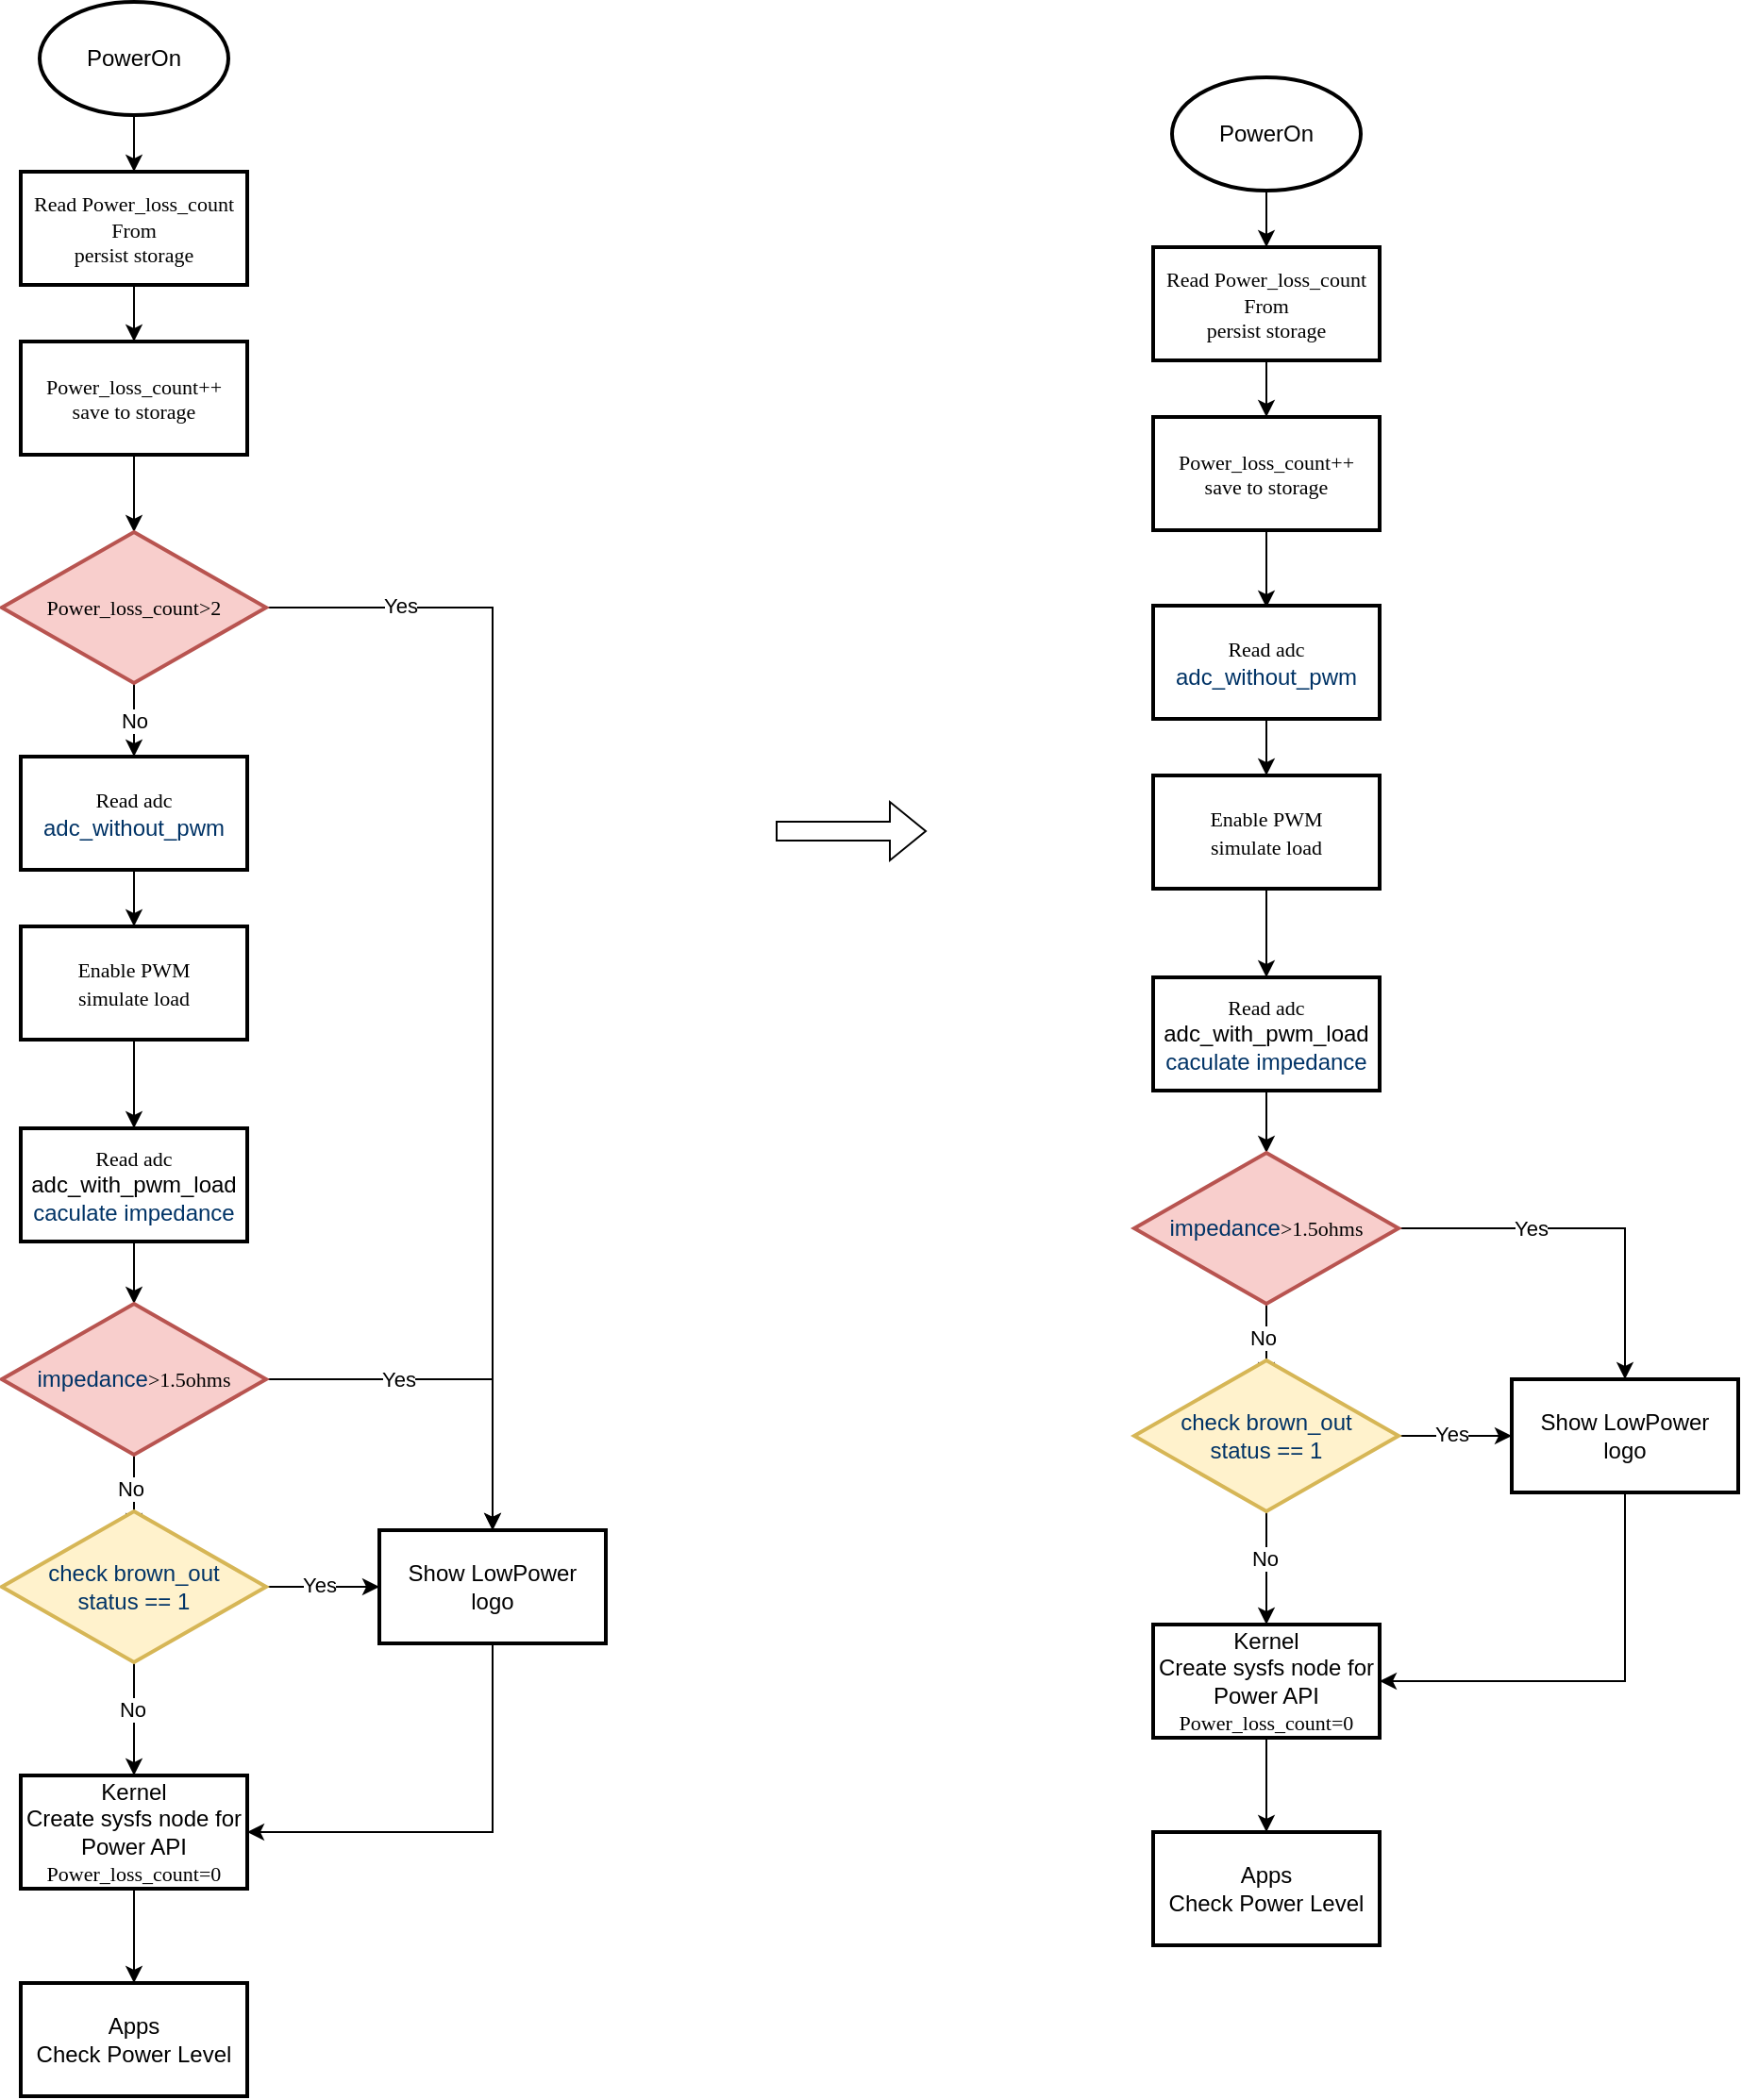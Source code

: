 <mxfile version="28.1.1">
  <diagram id="6a731a19-8d31-9384-78a2-239565b7b9f0" name="Page-1">
    <mxGraphModel dx="2066" dy="1126" grid="1" gridSize="10" guides="1" tooltips="1" connect="1" arrows="1" fold="1" page="1" pageScale="1" pageWidth="1169" pageHeight="827" background="none" math="0" shadow="0">
      <root>
        <mxCell id="0" />
        <mxCell id="1" parent="0" />
        <mxCell id="_kBXWFejIb_EE7BbCG-I-61" value="" style="edgeStyle=orthogonalEdgeStyle;rounded=0;orthogonalLoop=1;jettySize=auto;html=1;arcSize=20;" parent="1" source="_kBXWFejIb_EE7BbCG-I-55" target="_kBXWFejIb_EE7BbCG-I-60" edge="1">
          <mxGeometry relative="1" as="geometry" />
        </mxCell>
        <mxCell id="_kBXWFejIb_EE7BbCG-I-55" value="PowerOn" style="strokeWidth=2;html=1;shape=mxgraph.flowchart.start_1;whiteSpace=wrap;" parent="1" vertex="1">
          <mxGeometry x="90" y="60" width="100" height="60" as="geometry" />
        </mxCell>
        <mxCell id="_kBXWFejIb_EE7BbCG-I-65" value="" style="edgeStyle=orthogonalEdgeStyle;rounded=0;orthogonalLoop=1;jettySize=auto;html=1;" parent="1" source="_kBXWFejIb_EE7BbCG-I-60" target="_kBXWFejIb_EE7BbCG-I-64" edge="1">
          <mxGeometry relative="1" as="geometry" />
        </mxCell>
        <mxCell id="_kBXWFejIb_EE7BbCG-I-60" value="&lt;span style=&quot;font-family: Verdana; font-size: 11px;&quot;&gt;Read Power_loss_count From&lt;/span&gt;&lt;div style=&quot;font-family: Verdana; font-size: 11px;&quot;&gt;persist storage&lt;/div&gt;" style="whiteSpace=wrap;html=1;strokeWidth=2;" parent="1" vertex="1">
          <mxGeometry x="80" y="150" width="120" height="60" as="geometry" />
        </mxCell>
        <mxCell id="_kBXWFejIb_EE7BbCG-I-67" value="" style="edgeStyle=orthogonalEdgeStyle;rounded=0;orthogonalLoop=1;jettySize=auto;html=1;" parent="1" source="_kBXWFejIb_EE7BbCG-I-64" target="_kBXWFejIb_EE7BbCG-I-66" edge="1">
          <mxGeometry relative="1" as="geometry" />
        </mxCell>
        <mxCell id="_kBXWFejIb_EE7BbCG-I-64" value="&lt;div style=&quot;&quot;&gt;&lt;span style=&quot;font-family: Verdana; font-size: 11px;&quot;&gt;Power_loss_count++&lt;/span&gt;&lt;/div&gt;&lt;div style=&quot;font-family: Verdana; font-size: 11px;&quot;&gt;save&lt;span style=&quot;background-color: initial;&quot;&gt;&amp;nbsp;to storage&lt;/span&gt;&lt;/div&gt;" style="whiteSpace=wrap;html=1;strokeWidth=2;" parent="1" vertex="1">
          <mxGeometry x="80" y="240" width="120" height="60" as="geometry" />
        </mxCell>
        <mxCell id="SKCpgI_frcPjiy6nd3Ko-3" value="" style="edgeStyle=orthogonalEdgeStyle;rounded=0;orthogonalLoop=1;jettySize=auto;html=1;" parent="1" source="_kBXWFejIb_EE7BbCG-I-66" target="SKCpgI_frcPjiy6nd3Ko-2" edge="1">
          <mxGeometry relative="1" as="geometry" />
        </mxCell>
        <mxCell id="ySw72HQaf3vWD3w9xH6S-7" value="Yes" style="edgeLabel;html=1;align=center;verticalAlign=middle;resizable=0;points=[];" parent="SKCpgI_frcPjiy6nd3Ko-3" vertex="1" connectable="0">
          <mxGeometry x="-0.768" y="1" relative="1" as="geometry">
            <mxPoint as="offset" />
          </mxGeometry>
        </mxCell>
        <mxCell id="ySw72HQaf3vWD3w9xH6S-2" value="No" style="edgeStyle=orthogonalEdgeStyle;rounded=0;orthogonalLoop=1;jettySize=auto;html=1;" parent="1" source="_kBXWFejIb_EE7BbCG-I-66" target="ySw72HQaf3vWD3w9xH6S-1" edge="1">
          <mxGeometry relative="1" as="geometry" />
        </mxCell>
        <mxCell id="_kBXWFejIb_EE7BbCG-I-66" value="&lt;span style=&quot;font-family: Verdana; font-size: 11px;&quot;&gt;Power_loss_count&lt;/span&gt;&lt;span style=&quot;font-family: Verdana; font-size: 11px;&quot;&gt;&amp;gt;2&lt;/span&gt;" style="rhombus;whiteSpace=wrap;html=1;strokeWidth=2;fillColor=#f8cecc;strokeColor=#b85450;" parent="1" vertex="1">
          <mxGeometry x="70" y="341" width="140" height="80" as="geometry" />
        </mxCell>
        <mxCell id="_kBXWFejIb_EE7BbCG-I-82" value="" style="edgeStyle=orthogonalEdgeStyle;rounded=0;orthogonalLoop=1;jettySize=auto;html=1;" parent="1" source="_kBXWFejIb_EE7BbCG-I-70" target="_kBXWFejIb_EE7BbCG-I-81" edge="1">
          <mxGeometry relative="1" as="geometry" />
        </mxCell>
        <mxCell id="_kBXWFejIb_EE7BbCG-I-70" value="&lt;font face=&quot;Verdana&quot;&gt;&lt;span style=&quot;font-size: 11px;&quot;&gt;Enable PWM&lt;/span&gt;&lt;/font&gt;&lt;div&gt;&lt;font face=&quot;Verdana&quot;&gt;&lt;span style=&quot;font-size: 11px;&quot;&gt;simulate load&lt;/span&gt;&lt;/font&gt;&lt;/div&gt;" style="whiteSpace=wrap;html=1;strokeWidth=2;" parent="1" vertex="1">
          <mxGeometry x="80" y="550" width="120" height="60" as="geometry" />
        </mxCell>
        <mxCell id="ySw72HQaf3vWD3w9xH6S-5" value="" style="edgeStyle=orthogonalEdgeStyle;rounded=0;orthogonalLoop=1;jettySize=auto;html=1;" parent="1" source="_kBXWFejIb_EE7BbCG-I-81" target="ySw72HQaf3vWD3w9xH6S-3" edge="1">
          <mxGeometry relative="1" as="geometry" />
        </mxCell>
        <mxCell id="_kBXWFejIb_EE7BbCG-I-81" value="&lt;font face=&quot;Verdana&quot;&gt;&lt;span style=&quot;font-size: 11px;&quot;&gt;Read adc&lt;br&gt;&lt;/span&gt;&lt;/font&gt;adc_with_pwm_load&lt;font face=&quot;Verdana&quot;&gt;&lt;span style=&quot;font-size: 11px;&quot;&gt;&lt;br&gt;&lt;/span&gt;&lt;/font&gt;&lt;span style=&quot;color: #003366;&quot;&gt;caculate impedance&lt;/span&gt;&lt;font face=&quot;Verdana&quot;&gt;&lt;span style=&quot;font-size: 11px;&quot;&gt;&lt;/span&gt;&lt;/font&gt;" style="whiteSpace=wrap;html=1;strokeWidth=2;" parent="1" vertex="1">
          <mxGeometry x="80" y="657" width="120" height="60" as="geometry" />
        </mxCell>
        <mxCell id="_kBXWFejIb_EE7BbCG-I-86" value="" style="edgeStyle=orthogonalEdgeStyle;rounded=0;orthogonalLoop=1;jettySize=auto;html=1;" parent="1" source="_kBXWFejIb_EE7BbCG-I-83" target="_kBXWFejIb_EE7BbCG-I-85" edge="1">
          <mxGeometry relative="1" as="geometry" />
        </mxCell>
        <mxCell id="_kBXWFejIb_EE7BbCG-I-83" value="Kernel&lt;br&gt;&lt;div&gt;Create sysfs node for&lt;br&gt;Power API&lt;br&gt;&lt;/div&gt;&lt;div&gt;&lt;span style=&quot;font-family: Verdana; font-size: 11px; background-color: transparent; color: light-dark(rgb(0, 0, 0), rgb(255, 255, 255));&quot;&gt;Power_loss_count&lt;/span&gt;&lt;span style=&quot;font-family: Verdana; font-size: 11px;&quot;&gt;=0&lt;/span&gt;&lt;/div&gt;" style="whiteSpace=wrap;html=1;strokeWidth=2;" parent="1" vertex="1">
          <mxGeometry x="80" y="1000" width="120" height="60" as="geometry" />
        </mxCell>
        <mxCell id="_kBXWFejIb_EE7BbCG-I-85" value="Apps&lt;br&gt;Check Power Level" style="whiteSpace=wrap;html=1;strokeWidth=2;" parent="1" vertex="1">
          <mxGeometry x="80" y="1110" width="120" height="60" as="geometry" />
        </mxCell>
        <mxCell id="ySw72HQaf3vWD3w9xH6S-8" style="edgeStyle=orthogonalEdgeStyle;rounded=0;orthogonalLoop=1;jettySize=auto;html=1;entryX=1;entryY=0.5;entryDx=0;entryDy=0;" parent="1" source="SKCpgI_frcPjiy6nd3Ko-2" target="_kBXWFejIb_EE7BbCG-I-83" edge="1">
          <mxGeometry relative="1" as="geometry">
            <Array as="points">
              <mxPoint x="330" y="1030" />
            </Array>
          </mxGeometry>
        </mxCell>
        <mxCell id="SKCpgI_frcPjiy6nd3Ko-2" value="Show LowPower&lt;br&gt;logo" style="whiteSpace=wrap;html=1;strokeWidth=2;" parent="1" vertex="1">
          <mxGeometry x="270" y="870" width="120" height="60" as="geometry" />
        </mxCell>
        <mxCell id="ySw72HQaf3vWD3w9xH6S-4" value="" style="edgeStyle=orthogonalEdgeStyle;rounded=0;orthogonalLoop=1;jettySize=auto;html=1;" parent="1" source="ySw72HQaf3vWD3w9xH6S-1" target="_kBXWFejIb_EE7BbCG-I-70" edge="1">
          <mxGeometry relative="1" as="geometry" />
        </mxCell>
        <mxCell id="ySw72HQaf3vWD3w9xH6S-1" value="&lt;font face=&quot;Verdana&quot;&gt;&lt;span style=&quot;font-size: 11px;&quot;&gt;Read adc&lt;br&gt;&lt;/span&gt;&lt;/font&gt;&lt;span style=&quot;color: #003366;&quot;&gt;adc_without_pwm&lt;/span&gt;&lt;font face=&quot;Verdana&quot;&gt;&lt;span style=&quot;font-size: 11px;&quot;&gt;&lt;/span&gt;&lt;/font&gt;" style="whiteSpace=wrap;html=1;strokeWidth=2;" parent="1" vertex="1">
          <mxGeometry x="80" y="460" width="120" height="60" as="geometry" />
        </mxCell>
        <mxCell id="ySw72HQaf3vWD3w9xH6S-6" value="" style="edgeStyle=orthogonalEdgeStyle;rounded=0;orthogonalLoop=1;jettySize=auto;html=1;" parent="1" source="ySw72HQaf3vWD3w9xH6S-3" target="SKCpgI_frcPjiy6nd3Ko-2" edge="1">
          <mxGeometry relative="1" as="geometry" />
        </mxCell>
        <mxCell id="ySw72HQaf3vWD3w9xH6S-10" value="Yes" style="edgeLabel;html=1;align=center;verticalAlign=middle;resizable=0;points=[];" parent="ySw72HQaf3vWD3w9xH6S-6" vertex="1" connectable="0">
          <mxGeometry x="-0.171" y="1" relative="1" as="geometry">
            <mxPoint x="-13" y="1" as="offset" />
          </mxGeometry>
        </mxCell>
        <mxCell id="ySw72HQaf3vWD3w9xH6S-9" value="" style="edgeStyle=orthogonalEdgeStyle;rounded=0;orthogonalLoop=1;jettySize=auto;html=1;" parent="1" source="ySw72HQaf3vWD3w9xH6S-3" edge="1">
          <mxGeometry relative="1" as="geometry">
            <mxPoint x="140" y="870" as="targetPoint" />
          </mxGeometry>
        </mxCell>
        <mxCell id="ySw72HQaf3vWD3w9xH6S-11" value="No" style="edgeLabel;html=1;align=center;verticalAlign=middle;resizable=0;points=[];" parent="ySw72HQaf3vWD3w9xH6S-9" vertex="1" connectable="0">
          <mxGeometry x="-0.133" y="-2" relative="1" as="geometry">
            <mxPoint as="offset" />
          </mxGeometry>
        </mxCell>
        <mxCell id="ySw72HQaf3vWD3w9xH6S-3" value="&lt;span style=&quot;color: rgb(0, 51, 102);&quot;&gt;impedance&lt;/span&gt;&lt;span style=&quot;font-family: Verdana; font-size: 11px;&quot;&gt;&amp;gt;1.5ohms&lt;/span&gt;" style="rhombus;whiteSpace=wrap;html=1;strokeWidth=2;fillColor=#f8cecc;strokeColor=#b85450;" parent="1" vertex="1">
          <mxGeometry x="70" y="750" width="140" height="80" as="geometry" />
        </mxCell>
        <mxCell id="1qgFqyPlIEfo_L-hD-iE-2" value="" style="edgeStyle=orthogonalEdgeStyle;rounded=0;orthogonalLoop=1;jettySize=auto;html=1;" parent="1" source="1qgFqyPlIEfo_L-hD-iE-1" target="_kBXWFejIb_EE7BbCG-I-83" edge="1">
          <mxGeometry relative="1" as="geometry" />
        </mxCell>
        <mxCell id="1qgFqyPlIEfo_L-hD-iE-4" value="No" style="edgeLabel;html=1;align=center;verticalAlign=middle;resizable=0;points=[];" parent="1qgFqyPlIEfo_L-hD-iE-2" vertex="1" connectable="0">
          <mxGeometry x="-0.185" y="-1" relative="1" as="geometry">
            <mxPoint as="offset" />
          </mxGeometry>
        </mxCell>
        <mxCell id="1qgFqyPlIEfo_L-hD-iE-3" style="edgeStyle=orthogonalEdgeStyle;rounded=0;orthogonalLoop=1;jettySize=auto;html=1;entryX=0;entryY=0.5;entryDx=0;entryDy=0;" parent="1" source="1qgFqyPlIEfo_L-hD-iE-1" target="SKCpgI_frcPjiy6nd3Ko-2" edge="1">
          <mxGeometry relative="1" as="geometry" />
        </mxCell>
        <mxCell id="1qgFqyPlIEfo_L-hD-iE-5" value="Yes" style="edgeLabel;html=1;align=center;verticalAlign=middle;resizable=0;points=[];" parent="1qgFqyPlIEfo_L-hD-iE-3" vertex="1" connectable="0">
          <mxGeometry x="-0.067" y="1" relative="1" as="geometry">
            <mxPoint as="offset" />
          </mxGeometry>
        </mxCell>
        <mxCell id="1qgFqyPlIEfo_L-hD-iE-1" value="&lt;font color=&quot;#003366&quot;&gt;check brown_out&lt;/font&gt;&lt;div&gt;&lt;font color=&quot;#003366&quot;&gt;status == 1&lt;/font&gt;&lt;/div&gt;" style="rhombus;whiteSpace=wrap;html=1;strokeWidth=2;fillColor=#fff2cc;strokeColor=#d6b656;" parent="1" vertex="1">
          <mxGeometry x="70" y="860" width="140" height="80" as="geometry" />
        </mxCell>
        <mxCell id="JKA3XGERD2VHJfq-DlL--63" value="" style="edgeStyle=orthogonalEdgeStyle;rounded=0;orthogonalLoop=1;jettySize=auto;html=1;arcSize=20;" edge="1" parent="1" source="JKA3XGERD2VHJfq-DlL--64" target="JKA3XGERD2VHJfq-DlL--66">
          <mxGeometry relative="1" as="geometry" />
        </mxCell>
        <mxCell id="JKA3XGERD2VHJfq-DlL--64" value="PowerOn" style="strokeWidth=2;html=1;shape=mxgraph.flowchart.start_1;whiteSpace=wrap;" vertex="1" parent="1">
          <mxGeometry x="690" y="100" width="100" height="60" as="geometry" />
        </mxCell>
        <mxCell id="JKA3XGERD2VHJfq-DlL--65" value="" style="edgeStyle=orthogonalEdgeStyle;rounded=0;orthogonalLoop=1;jettySize=auto;html=1;" edge="1" parent="1" source="JKA3XGERD2VHJfq-DlL--66" target="JKA3XGERD2VHJfq-DlL--68">
          <mxGeometry relative="1" as="geometry" />
        </mxCell>
        <mxCell id="JKA3XGERD2VHJfq-DlL--66" value="&lt;span style=&quot;font-family: Verdana; font-size: 11px;&quot;&gt;Read Power_loss_count From&lt;/span&gt;&lt;div style=&quot;font-family: Verdana; font-size: 11px;&quot;&gt;persist storage&lt;/div&gt;" style="whiteSpace=wrap;html=1;strokeWidth=2;" vertex="1" parent="1">
          <mxGeometry x="680" y="190" width="120" height="60" as="geometry" />
        </mxCell>
        <mxCell id="JKA3XGERD2VHJfq-DlL--67" value="" style="edgeStyle=orthogonalEdgeStyle;rounded=0;orthogonalLoop=1;jettySize=auto;html=1;" edge="1" parent="1" source="JKA3XGERD2VHJfq-DlL--68">
          <mxGeometry relative="1" as="geometry">
            <mxPoint x="740" y="381" as="targetPoint" />
          </mxGeometry>
        </mxCell>
        <mxCell id="JKA3XGERD2VHJfq-DlL--68" value="&lt;div style=&quot;&quot;&gt;&lt;span style=&quot;font-family: Verdana; font-size: 11px;&quot;&gt;Power_loss_count++&lt;/span&gt;&lt;/div&gt;&lt;div style=&quot;font-family: Verdana; font-size: 11px;&quot;&gt;save&lt;span style=&quot;background-color: initial;&quot;&gt;&amp;nbsp;to storage&lt;/span&gt;&lt;/div&gt;" style="whiteSpace=wrap;html=1;strokeWidth=2;" vertex="1" parent="1">
          <mxGeometry x="680" y="280" width="120" height="60" as="geometry" />
        </mxCell>
        <mxCell id="JKA3XGERD2VHJfq-DlL--73" value="" style="edgeStyle=orthogonalEdgeStyle;rounded=0;orthogonalLoop=1;jettySize=auto;html=1;" edge="1" parent="1" source="JKA3XGERD2VHJfq-DlL--74" target="JKA3XGERD2VHJfq-DlL--76">
          <mxGeometry relative="1" as="geometry" />
        </mxCell>
        <mxCell id="JKA3XGERD2VHJfq-DlL--74" value="&lt;font face=&quot;Verdana&quot;&gt;&lt;span style=&quot;font-size: 11px;&quot;&gt;Enable PWM&lt;/span&gt;&lt;/font&gt;&lt;div&gt;&lt;font face=&quot;Verdana&quot;&gt;&lt;span style=&quot;font-size: 11px;&quot;&gt;simulate load&lt;/span&gt;&lt;/font&gt;&lt;/div&gt;" style="whiteSpace=wrap;html=1;strokeWidth=2;" vertex="1" parent="1">
          <mxGeometry x="680" y="470" width="120" height="60" as="geometry" />
        </mxCell>
        <mxCell id="JKA3XGERD2VHJfq-DlL--75" value="" style="edgeStyle=orthogonalEdgeStyle;rounded=0;orthogonalLoop=1;jettySize=auto;html=1;" edge="1" parent="1" source="JKA3XGERD2VHJfq-DlL--76" target="JKA3XGERD2VHJfq-DlL--88">
          <mxGeometry relative="1" as="geometry" />
        </mxCell>
        <mxCell id="JKA3XGERD2VHJfq-DlL--76" value="&lt;font face=&quot;Verdana&quot;&gt;&lt;span style=&quot;font-size: 11px;&quot;&gt;Read adc&lt;br&gt;&lt;/span&gt;&lt;/font&gt;adc_with_pwm_load&lt;font face=&quot;Verdana&quot;&gt;&lt;span style=&quot;font-size: 11px;&quot;&gt;&lt;br&gt;&lt;/span&gt;&lt;/font&gt;&lt;span style=&quot;color: #003366;&quot;&gt;caculate impedance&lt;/span&gt;&lt;font face=&quot;Verdana&quot;&gt;&lt;span style=&quot;font-size: 11px;&quot;&gt;&lt;/span&gt;&lt;/font&gt;" style="whiteSpace=wrap;html=1;strokeWidth=2;" vertex="1" parent="1">
          <mxGeometry x="680" y="577" width="120" height="60" as="geometry" />
        </mxCell>
        <mxCell id="JKA3XGERD2VHJfq-DlL--77" value="" style="edgeStyle=orthogonalEdgeStyle;rounded=0;orthogonalLoop=1;jettySize=auto;html=1;" edge="1" parent="1" source="JKA3XGERD2VHJfq-DlL--78" target="JKA3XGERD2VHJfq-DlL--79">
          <mxGeometry relative="1" as="geometry" />
        </mxCell>
        <mxCell id="JKA3XGERD2VHJfq-DlL--78" value="Kernel&lt;br&gt;&lt;div&gt;Create sysfs node for&lt;br&gt;Power API&lt;br&gt;&lt;/div&gt;&lt;div&gt;&lt;span style=&quot;font-family: Verdana; font-size: 11px; background-color: transparent; color: light-dark(rgb(0, 0, 0), rgb(255, 255, 255));&quot;&gt;Power_loss_count&lt;/span&gt;&lt;span style=&quot;font-family: Verdana; font-size: 11px;&quot;&gt;=0&lt;/span&gt;&lt;/div&gt;" style="whiteSpace=wrap;html=1;strokeWidth=2;" vertex="1" parent="1">
          <mxGeometry x="680" y="920" width="120" height="60" as="geometry" />
        </mxCell>
        <mxCell id="JKA3XGERD2VHJfq-DlL--79" value="Apps&lt;br&gt;Check Power Level" style="whiteSpace=wrap;html=1;strokeWidth=2;" vertex="1" parent="1">
          <mxGeometry x="680" y="1030" width="120" height="60" as="geometry" />
        </mxCell>
        <mxCell id="JKA3XGERD2VHJfq-DlL--80" style="edgeStyle=orthogonalEdgeStyle;rounded=0;orthogonalLoop=1;jettySize=auto;html=1;entryX=1;entryY=0.5;entryDx=0;entryDy=0;" edge="1" parent="1" source="JKA3XGERD2VHJfq-DlL--81" target="JKA3XGERD2VHJfq-DlL--78">
          <mxGeometry relative="1" as="geometry">
            <Array as="points">
              <mxPoint x="930" y="950" />
            </Array>
          </mxGeometry>
        </mxCell>
        <mxCell id="JKA3XGERD2VHJfq-DlL--81" value="Show LowPower&lt;br&gt;logo" style="whiteSpace=wrap;html=1;strokeWidth=2;" vertex="1" parent="1">
          <mxGeometry x="870" y="790" width="120" height="60" as="geometry" />
        </mxCell>
        <mxCell id="JKA3XGERD2VHJfq-DlL--82" value="" style="edgeStyle=orthogonalEdgeStyle;rounded=0;orthogonalLoop=1;jettySize=auto;html=1;" edge="1" parent="1" source="JKA3XGERD2VHJfq-DlL--83" target="JKA3XGERD2VHJfq-DlL--74">
          <mxGeometry relative="1" as="geometry" />
        </mxCell>
        <mxCell id="JKA3XGERD2VHJfq-DlL--83" value="&lt;font face=&quot;Verdana&quot;&gt;&lt;span style=&quot;font-size: 11px;&quot;&gt;Read adc&lt;br&gt;&lt;/span&gt;&lt;/font&gt;&lt;span style=&quot;color: #003366;&quot;&gt;adc_without_pwm&lt;/span&gt;&lt;font face=&quot;Verdana&quot;&gt;&lt;span style=&quot;font-size: 11px;&quot;&gt;&lt;/span&gt;&lt;/font&gt;" style="whiteSpace=wrap;html=1;strokeWidth=2;" vertex="1" parent="1">
          <mxGeometry x="680" y="380" width="120" height="60" as="geometry" />
        </mxCell>
        <mxCell id="JKA3XGERD2VHJfq-DlL--84" value="" style="edgeStyle=orthogonalEdgeStyle;rounded=0;orthogonalLoop=1;jettySize=auto;html=1;" edge="1" parent="1" source="JKA3XGERD2VHJfq-DlL--88" target="JKA3XGERD2VHJfq-DlL--81">
          <mxGeometry relative="1" as="geometry" />
        </mxCell>
        <mxCell id="JKA3XGERD2VHJfq-DlL--85" value="Yes" style="edgeLabel;html=1;align=center;verticalAlign=middle;resizable=0;points=[];" vertex="1" connectable="0" parent="JKA3XGERD2VHJfq-DlL--84">
          <mxGeometry x="-0.171" y="1" relative="1" as="geometry">
            <mxPoint x="-13" y="1" as="offset" />
          </mxGeometry>
        </mxCell>
        <mxCell id="JKA3XGERD2VHJfq-DlL--86" value="" style="edgeStyle=orthogonalEdgeStyle;rounded=0;orthogonalLoop=1;jettySize=auto;html=1;" edge="1" parent="1" source="JKA3XGERD2VHJfq-DlL--88">
          <mxGeometry relative="1" as="geometry">
            <mxPoint x="740" y="790" as="targetPoint" />
          </mxGeometry>
        </mxCell>
        <mxCell id="JKA3XGERD2VHJfq-DlL--87" value="No" style="edgeLabel;html=1;align=center;verticalAlign=middle;resizable=0;points=[];" vertex="1" connectable="0" parent="JKA3XGERD2VHJfq-DlL--86">
          <mxGeometry x="-0.133" y="-2" relative="1" as="geometry">
            <mxPoint as="offset" />
          </mxGeometry>
        </mxCell>
        <mxCell id="JKA3XGERD2VHJfq-DlL--88" value="&lt;span style=&quot;color: rgb(0, 51, 102);&quot;&gt;impedance&lt;/span&gt;&lt;span style=&quot;font-family: Verdana; font-size: 11px;&quot;&gt;&amp;gt;1.5ohms&lt;/span&gt;" style="rhombus;whiteSpace=wrap;html=1;strokeWidth=2;fillColor=#f8cecc;strokeColor=#b85450;" vertex="1" parent="1">
          <mxGeometry x="670" y="670" width="140" height="80" as="geometry" />
        </mxCell>
        <mxCell id="JKA3XGERD2VHJfq-DlL--89" value="" style="edgeStyle=orthogonalEdgeStyle;rounded=0;orthogonalLoop=1;jettySize=auto;html=1;" edge="1" parent="1" source="JKA3XGERD2VHJfq-DlL--93" target="JKA3XGERD2VHJfq-DlL--78">
          <mxGeometry relative="1" as="geometry" />
        </mxCell>
        <mxCell id="JKA3XGERD2VHJfq-DlL--90" value="No" style="edgeLabel;html=1;align=center;verticalAlign=middle;resizable=0;points=[];" vertex="1" connectable="0" parent="JKA3XGERD2VHJfq-DlL--89">
          <mxGeometry x="-0.185" y="-1" relative="1" as="geometry">
            <mxPoint as="offset" />
          </mxGeometry>
        </mxCell>
        <mxCell id="JKA3XGERD2VHJfq-DlL--91" style="edgeStyle=orthogonalEdgeStyle;rounded=0;orthogonalLoop=1;jettySize=auto;html=1;entryX=0;entryY=0.5;entryDx=0;entryDy=0;" edge="1" parent="1" source="JKA3XGERD2VHJfq-DlL--93" target="JKA3XGERD2VHJfq-DlL--81">
          <mxGeometry relative="1" as="geometry" />
        </mxCell>
        <mxCell id="JKA3XGERD2VHJfq-DlL--92" value="Yes" style="edgeLabel;html=1;align=center;verticalAlign=middle;resizable=0;points=[];" vertex="1" connectable="0" parent="JKA3XGERD2VHJfq-DlL--91">
          <mxGeometry x="-0.067" y="1" relative="1" as="geometry">
            <mxPoint as="offset" />
          </mxGeometry>
        </mxCell>
        <mxCell id="JKA3XGERD2VHJfq-DlL--93" value="&lt;font color=&quot;#003366&quot;&gt;check brown_out&lt;/font&gt;&lt;div&gt;&lt;font color=&quot;#003366&quot;&gt;status == 1&lt;/font&gt;&lt;/div&gt;" style="rhombus;whiteSpace=wrap;html=1;strokeWidth=2;fillColor=#fff2cc;strokeColor=#d6b656;" vertex="1" parent="1">
          <mxGeometry x="670" y="780" width="140" height="80" as="geometry" />
        </mxCell>
        <mxCell id="JKA3XGERD2VHJfq-DlL--94" value="" style="shape=flexArrow;endArrow=classic;html=1;rounded=0;" edge="1" parent="1">
          <mxGeometry width="50" height="50" relative="1" as="geometry">
            <mxPoint x="480" y="499.5" as="sourcePoint" />
            <mxPoint x="560" y="499.5" as="targetPoint" />
          </mxGeometry>
        </mxCell>
      </root>
    </mxGraphModel>
  </diagram>
</mxfile>

